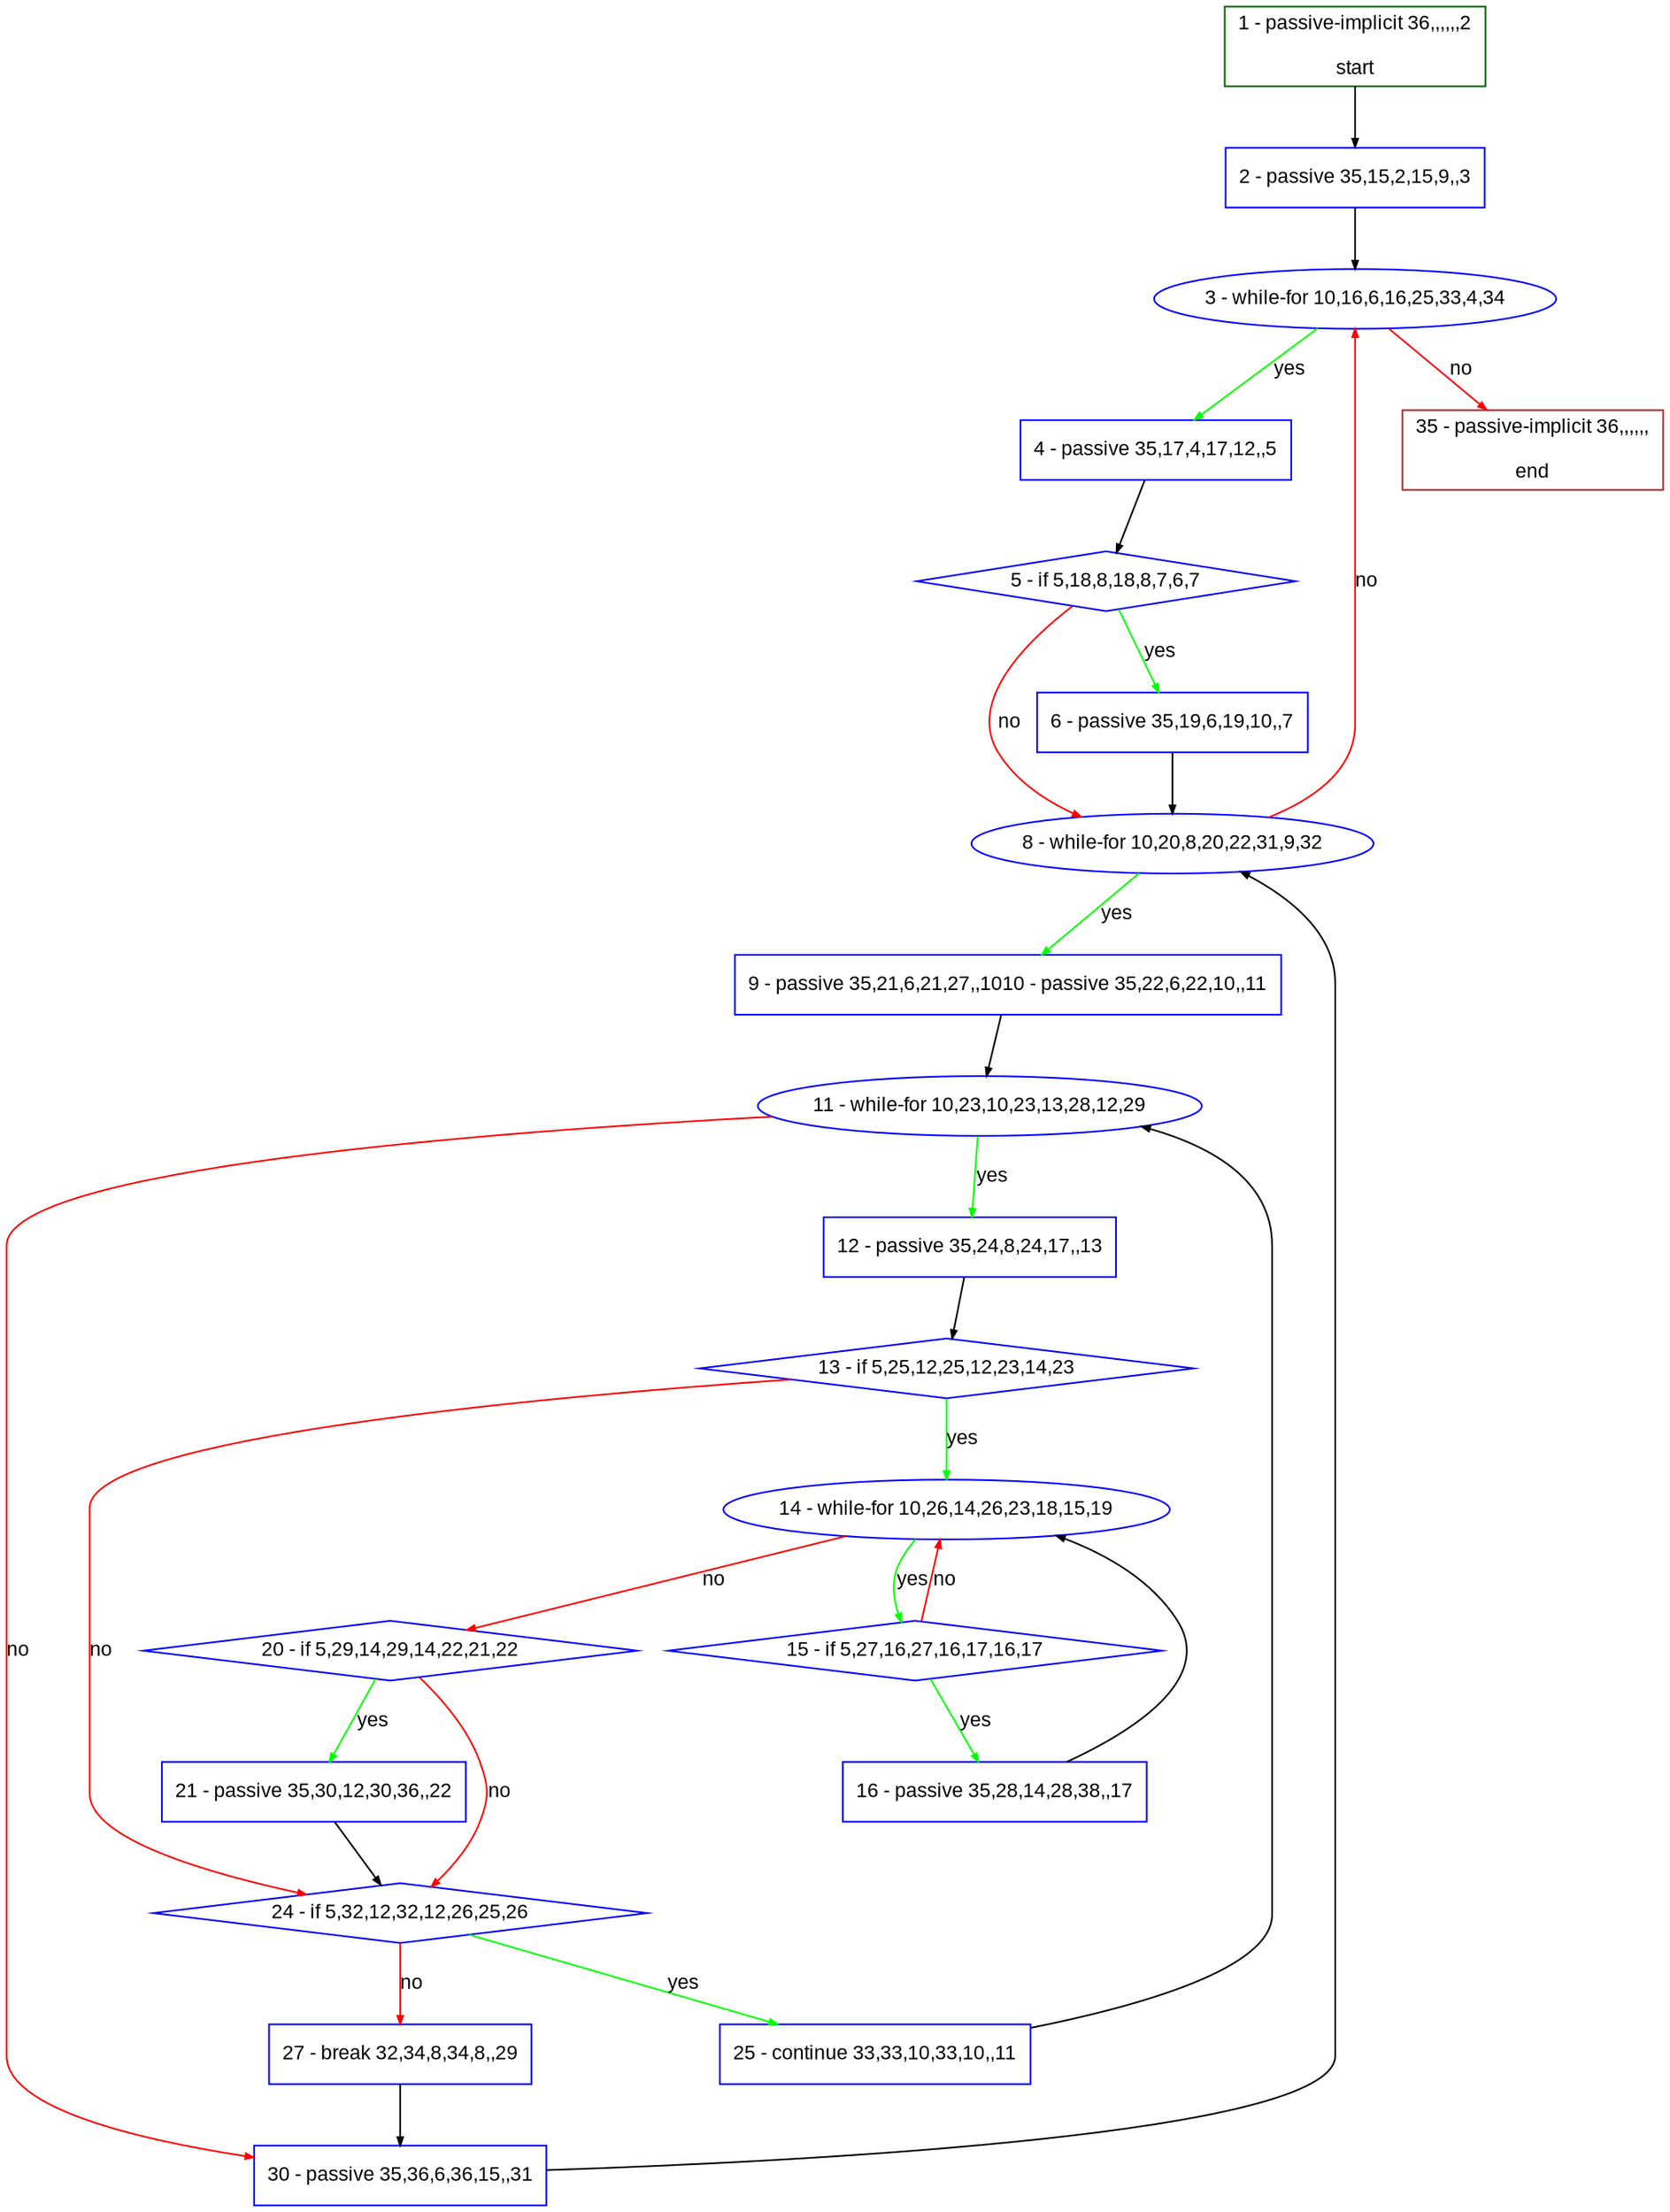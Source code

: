 digraph "" {
  graph [bgcolor="white", fillcolor="#FFFFCC", pack="true", packmode="clust", fontname="Arial", label="", fontsize="12", compound="true", style="rounded,filled"];
  node [node_initialized="no", fillcolor="white", fontname="Arial", label="", color="grey", fontsize="12", fixedsize="false", compound="true", shape="rectangle", style="filled"];
  edge [arrowtail="none", lhead="", fontcolor="black", fontname="Arial", label="", color="black", fontsize="12", arrowhead="normal", arrowsize="0.5", compound="true", ltail="", dir="forward"];
  __N1 [fillcolor="#ffffff", label="2 - passive 35,15,2,15,9,,3", color="#0000ff", shape="box", style="filled"];
  __N2 [fillcolor="#ffffff", label="1 - passive-implicit 36,,,,,,2\n\nstart", color="#006400", shape="box", style="filled"];
  __N3 [fillcolor="#ffffff", label="3 - while-for 10,16,6,16,25,33,4,34", color="#0000ff", shape="oval", style="filled"];
  __N4 [fillcolor="#ffffff", label="4 - passive 35,17,4,17,12,,5", color="#0000ff", shape="box", style="filled"];
  __N5 [fillcolor="#ffffff", label="35 - passive-implicit 36,,,,,,\n\nend", color="#a52a2a", shape="box", style="filled"];
  __N6 [fillcolor="#ffffff", label="5 - if 5,18,8,18,8,7,6,7", color="#0000ff", shape="diamond", style="filled"];
  __N7 [fillcolor="#ffffff", label="6 - passive 35,19,6,19,10,,7", color="#0000ff", shape="box", style="filled"];
  __N8 [fillcolor="#ffffff", label="8 - while-for 10,20,8,20,22,31,9,32", color="#0000ff", shape="oval", style="filled"];
  __N9 [fillcolor="#ffffff", label="9 - passive 35,21,6,21,27,,1010 - passive 35,22,6,22,10,,11", color="#0000ff", shape="box", style="filled"];
  __N10 [fillcolor="#ffffff", label="11 - while-for 10,23,10,23,13,28,12,29", color="#0000ff", shape="oval", style="filled"];
  __N11 [fillcolor="#ffffff", label="12 - passive 35,24,8,24,17,,13", color="#0000ff", shape="box", style="filled"];
  __N12 [fillcolor="#ffffff", label="30 - passive 35,36,6,36,15,,31", color="#0000ff", shape="box", style="filled"];
  __N13 [fillcolor="#ffffff", label="13 - if 5,25,12,25,12,23,14,23", color="#0000ff", shape="diamond", style="filled"];
  __N14 [fillcolor="#ffffff", label="14 - while-for 10,26,14,26,23,18,15,19", color="#0000ff", shape="oval", style="filled"];
  __N15 [fillcolor="#ffffff", label="24 - if 5,32,12,32,12,26,25,26", color="#0000ff", shape="diamond", style="filled"];
  __N16 [fillcolor="#ffffff", label="15 - if 5,27,16,27,16,17,16,17", color="#0000ff", shape="diamond", style="filled"];
  __N17 [fillcolor="#ffffff", label="20 - if 5,29,14,29,14,22,21,22", color="#0000ff", shape="diamond", style="filled"];
  __N18 [fillcolor="#ffffff", label="16 - passive 35,28,14,28,38,,17", color="#0000ff", shape="box", style="filled"];
  __N19 [fillcolor="#ffffff", label="21 - passive 35,30,12,30,36,,22", color="#0000ff", shape="box", style="filled"];
  __N20 [fillcolor="#ffffff", label="25 - continue 33,33,10,33,10,,11", color="#0000ff", shape="box", style="filled"];
  __N21 [fillcolor="#ffffff", label="27 - break 32,34,8,34,8,,29", color="#0000ff", shape="box", style="filled"];
  __N2 -> __N1 [arrowtail="none", color="#000000", label="", arrowhead="normal", dir="forward"];
  __N1 -> __N3 [arrowtail="none", color="#000000", label="", arrowhead="normal", dir="forward"];
  __N3 -> __N4 [arrowtail="none", color="#00ff00", label="yes", arrowhead="normal", dir="forward"];
  __N3 -> __N5 [arrowtail="none", color="#ff0000", label="no", arrowhead="normal", dir="forward"];
  __N4 -> __N6 [arrowtail="none", color="#000000", label="", arrowhead="normal", dir="forward"];
  __N6 -> __N7 [arrowtail="none", color="#00ff00", label="yes", arrowhead="normal", dir="forward"];
  __N6 -> __N8 [arrowtail="none", color="#ff0000", label="no", arrowhead="normal", dir="forward"];
  __N7 -> __N8 [arrowtail="none", color="#000000", label="", arrowhead="normal", dir="forward"];
  __N8 -> __N3 [arrowtail="none", color="#ff0000", label="no", arrowhead="normal", dir="forward"];
  __N8 -> __N9 [arrowtail="none", color="#00ff00", label="yes", arrowhead="normal", dir="forward"];
  __N9 -> __N10 [arrowtail="none", color="#000000", label="", arrowhead="normal", dir="forward"];
  __N10 -> __N11 [arrowtail="none", color="#00ff00", label="yes", arrowhead="normal", dir="forward"];
  __N10 -> __N12 [arrowtail="none", color="#ff0000", label="no", arrowhead="normal", dir="forward"];
  __N11 -> __N13 [arrowtail="none", color="#000000", label="", arrowhead="normal", dir="forward"];
  __N13 -> __N14 [arrowtail="none", color="#00ff00", label="yes", arrowhead="normal", dir="forward"];
  __N13 -> __N15 [arrowtail="none", color="#ff0000", label="no", arrowhead="normal", dir="forward"];
  __N14 -> __N16 [arrowtail="none", color="#00ff00", label="yes", arrowhead="normal", dir="forward"];
  __N16 -> __N14 [arrowtail="none", color="#ff0000", label="no", arrowhead="normal", dir="forward"];
  __N14 -> __N17 [arrowtail="none", color="#ff0000", label="no", arrowhead="normal", dir="forward"];
  __N16 -> __N18 [arrowtail="none", color="#00ff00", label="yes", arrowhead="normal", dir="forward"];
  __N18 -> __N14 [arrowtail="none", color="#000000", label="", arrowhead="normal", dir="forward"];
  __N17 -> __N19 [arrowtail="none", color="#00ff00", label="yes", arrowhead="normal", dir="forward"];
  __N17 -> __N15 [arrowtail="none", color="#ff0000", label="no", arrowhead="normal", dir="forward"];
  __N19 -> __N15 [arrowtail="none", color="#000000", label="", arrowhead="normal", dir="forward"];
  __N15 -> __N20 [arrowtail="none", color="#00ff00", label="yes", arrowhead="normal", dir="forward"];
  __N15 -> __N21 [arrowtail="none", color="#ff0000", label="no", arrowhead="normal", dir="forward"];
  __N20 -> __N10 [arrowtail="none", color="#000000", label="", arrowhead="normal", dir="forward"];
  __N21 -> __N12 [arrowtail="none", color="#000000", label="", arrowhead="normal", dir="forward"];
  __N12 -> __N8 [arrowtail="none", color="#000000", label="", arrowhead="normal", dir="forward"];
}

